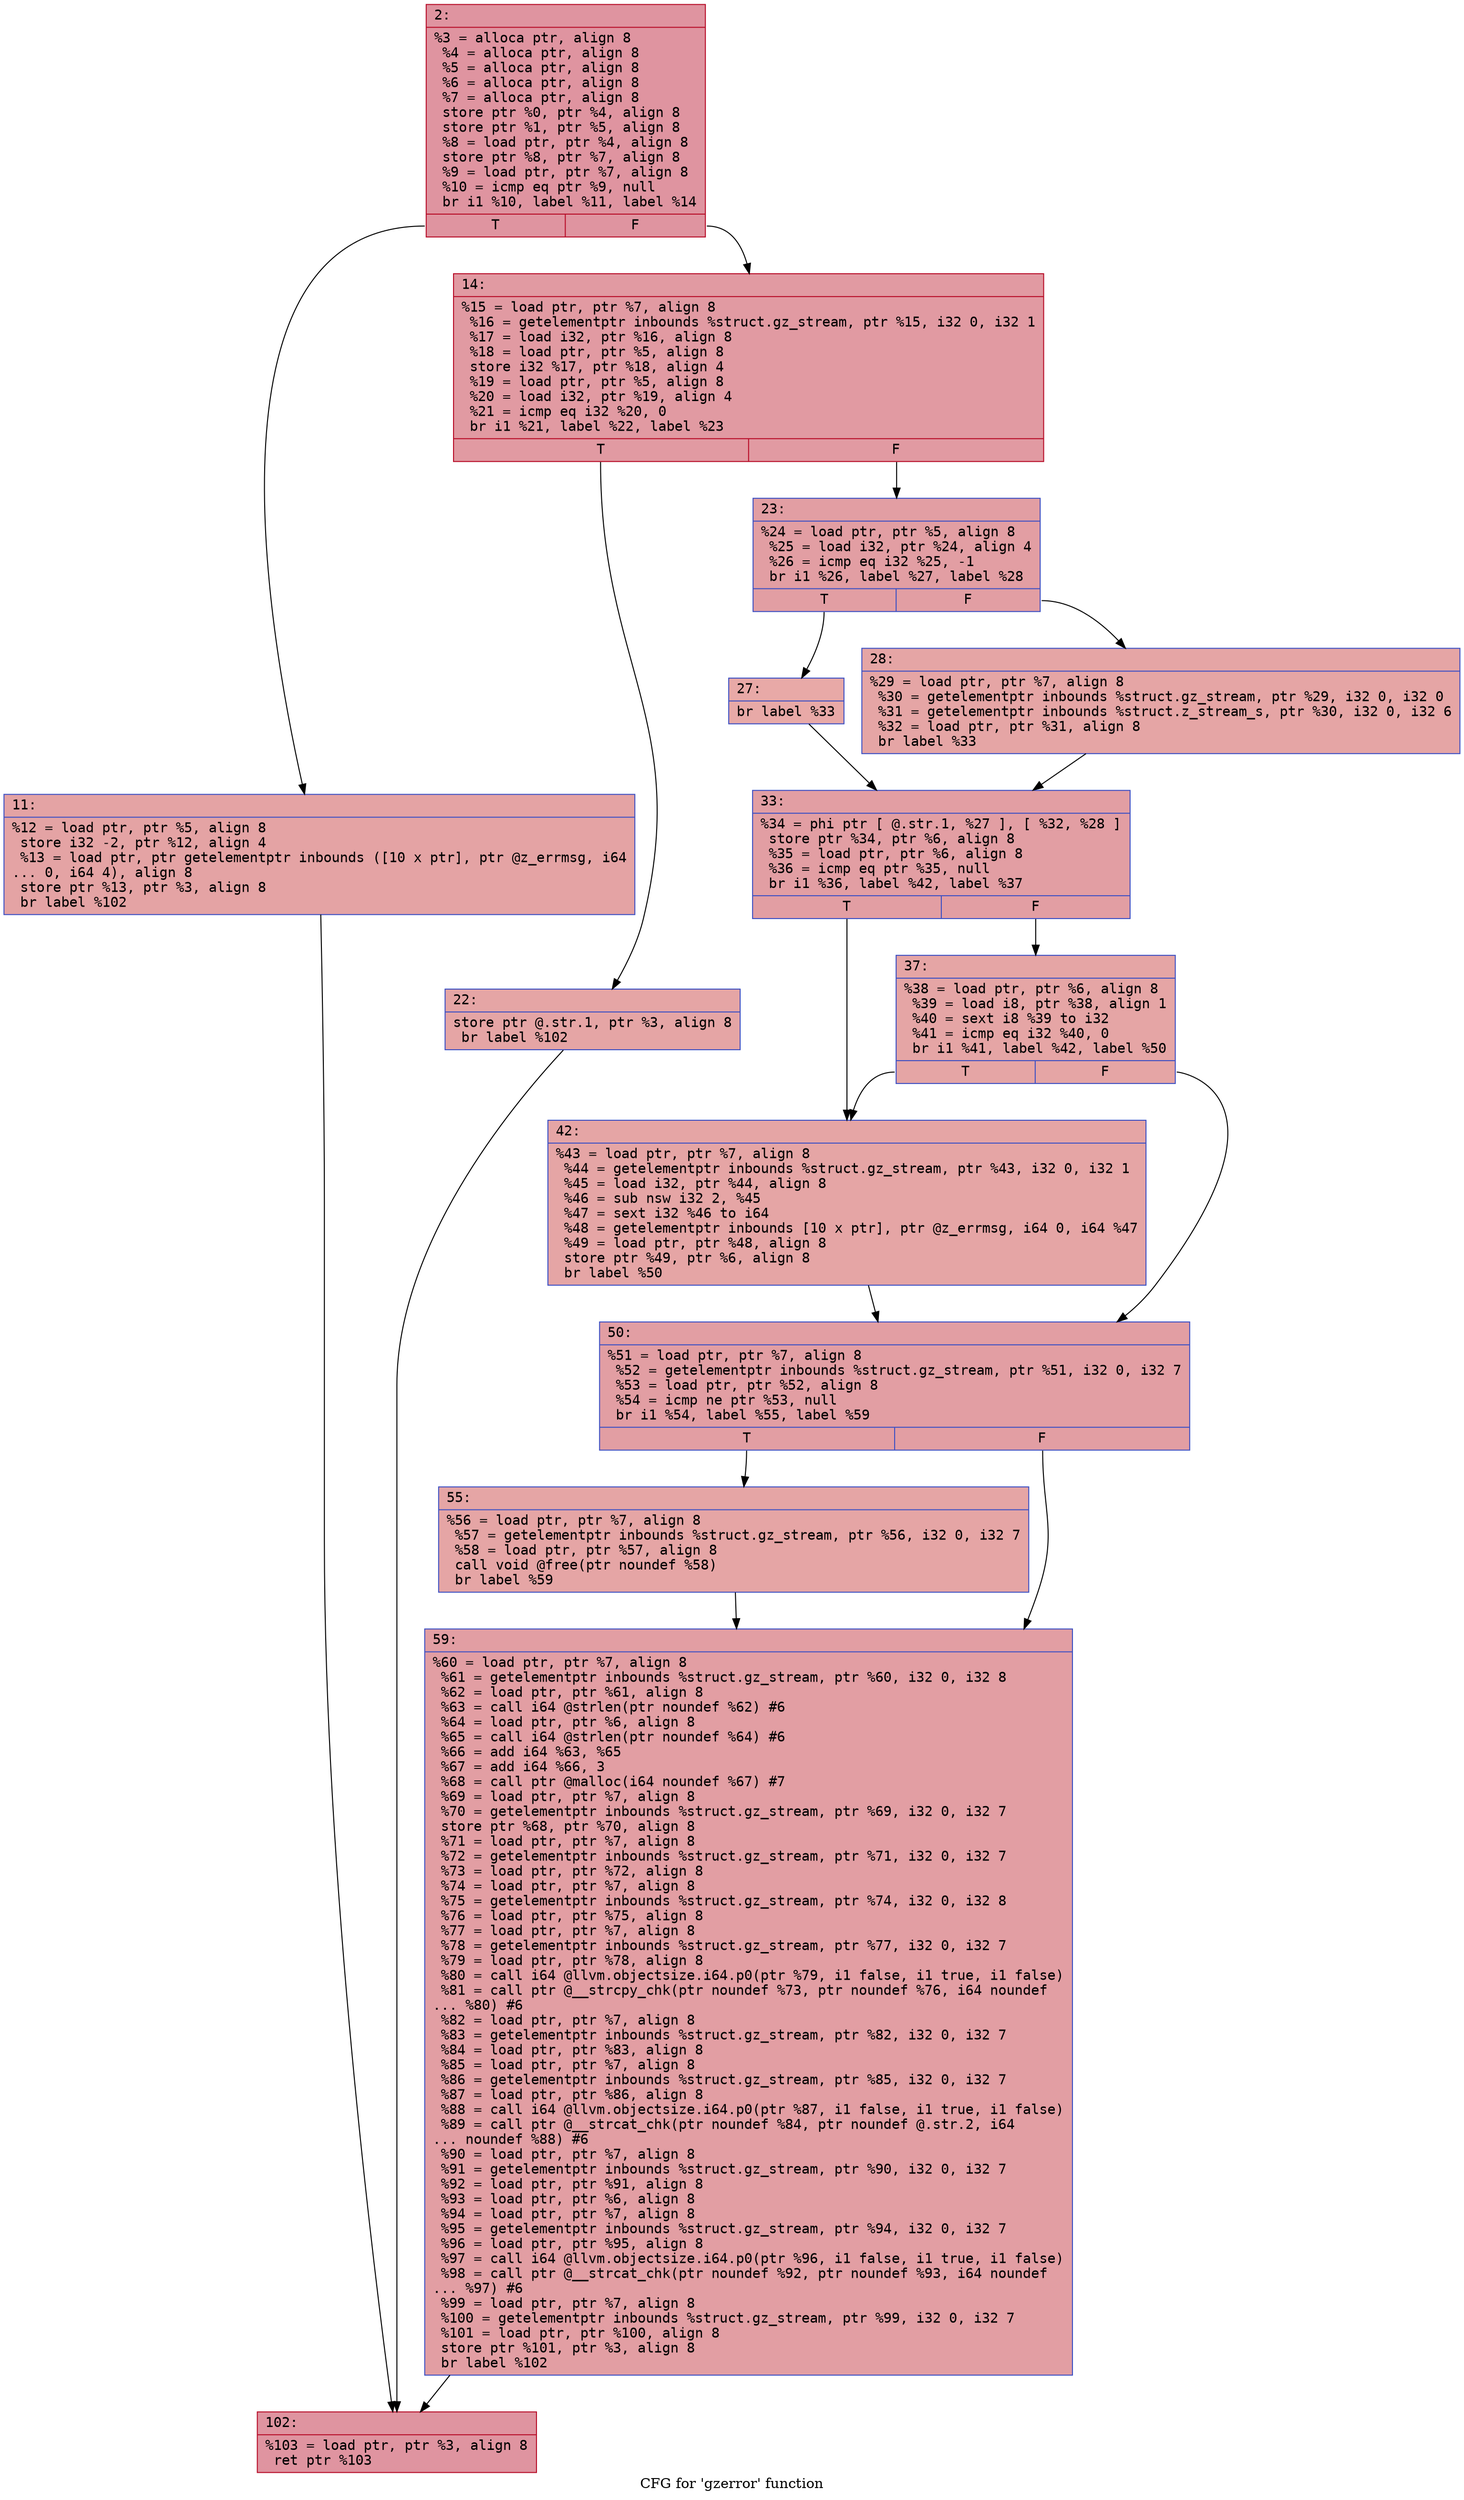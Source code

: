 digraph "CFG for 'gzerror' function" {
	label="CFG for 'gzerror' function";

	Node0x600001028cd0 [shape=record,color="#b70d28ff", style=filled, fillcolor="#b70d2870" fontname="Courier",label="{2:\l|  %3 = alloca ptr, align 8\l  %4 = alloca ptr, align 8\l  %5 = alloca ptr, align 8\l  %6 = alloca ptr, align 8\l  %7 = alloca ptr, align 8\l  store ptr %0, ptr %4, align 8\l  store ptr %1, ptr %5, align 8\l  %8 = load ptr, ptr %4, align 8\l  store ptr %8, ptr %7, align 8\l  %9 = load ptr, ptr %7, align 8\l  %10 = icmp eq ptr %9, null\l  br i1 %10, label %11, label %14\l|{<s0>T|<s1>F}}"];
	Node0x600001028cd0:s0 -> Node0x600001028d20[tooltip="2 -> 11\nProbability 37.50%" ];
	Node0x600001028cd0:s1 -> Node0x600001028d70[tooltip="2 -> 14\nProbability 62.50%" ];
	Node0x600001028d20 [shape=record,color="#3d50c3ff", style=filled, fillcolor="#c32e3170" fontname="Courier",label="{11:\l|  %12 = load ptr, ptr %5, align 8\l  store i32 -2, ptr %12, align 4\l  %13 = load ptr, ptr getelementptr inbounds ([10 x ptr], ptr @z_errmsg, i64\l... 0, i64 4), align 8\l  store ptr %13, ptr %3, align 8\l  br label %102\l}"];
	Node0x600001028d20 -> Node0x6000010290e0[tooltip="11 -> 102\nProbability 100.00%" ];
	Node0x600001028d70 [shape=record,color="#b70d28ff", style=filled, fillcolor="#bb1b2c70" fontname="Courier",label="{14:\l|  %15 = load ptr, ptr %7, align 8\l  %16 = getelementptr inbounds %struct.gz_stream, ptr %15, i32 0, i32 1\l  %17 = load i32, ptr %16, align 8\l  %18 = load ptr, ptr %5, align 8\l  store i32 %17, ptr %18, align 4\l  %19 = load ptr, ptr %5, align 8\l  %20 = load i32, ptr %19, align 4\l  %21 = icmp eq i32 %20, 0\l  br i1 %21, label %22, label %23\l|{<s0>T|<s1>F}}"];
	Node0x600001028d70:s0 -> Node0x600001028dc0[tooltip="14 -> 22\nProbability 37.50%" ];
	Node0x600001028d70:s1 -> Node0x600001028e10[tooltip="14 -> 23\nProbability 62.50%" ];
	Node0x600001028dc0 [shape=record,color="#3d50c3ff", style=filled, fillcolor="#c5333470" fontname="Courier",label="{22:\l|  store ptr @.str.1, ptr %3, align 8\l  br label %102\l}"];
	Node0x600001028dc0 -> Node0x6000010290e0[tooltip="22 -> 102\nProbability 100.00%" ];
	Node0x600001028e10 [shape=record,color="#3d50c3ff", style=filled, fillcolor="#be242e70" fontname="Courier",label="{23:\l|  %24 = load ptr, ptr %5, align 8\l  %25 = load i32, ptr %24, align 4\l  %26 = icmp eq i32 %25, -1\l  br i1 %26, label %27, label %28\l|{<s0>T|<s1>F}}"];
	Node0x600001028e10:s0 -> Node0x600001028e60[tooltip="23 -> 27\nProbability 37.50%" ];
	Node0x600001028e10:s1 -> Node0x600001028eb0[tooltip="23 -> 28\nProbability 62.50%" ];
	Node0x600001028e60 [shape=record,color="#3d50c3ff", style=filled, fillcolor="#ca3b3770" fontname="Courier",label="{27:\l|  br label %33\l}"];
	Node0x600001028e60 -> Node0x600001028f00[tooltip="27 -> 33\nProbability 100.00%" ];
	Node0x600001028eb0 [shape=record,color="#3d50c3ff", style=filled, fillcolor="#c5333470" fontname="Courier",label="{28:\l|  %29 = load ptr, ptr %7, align 8\l  %30 = getelementptr inbounds %struct.gz_stream, ptr %29, i32 0, i32 0\l  %31 = getelementptr inbounds %struct.z_stream_s, ptr %30, i32 0, i32 6\l  %32 = load ptr, ptr %31, align 8\l  br label %33\l}"];
	Node0x600001028eb0 -> Node0x600001028f00[tooltip="28 -> 33\nProbability 100.00%" ];
	Node0x600001028f00 [shape=record,color="#3d50c3ff", style=filled, fillcolor="#be242e70" fontname="Courier",label="{33:\l|  %34 = phi ptr [ @.str.1, %27 ], [ %32, %28 ]\l  store ptr %34, ptr %6, align 8\l  %35 = load ptr, ptr %6, align 8\l  %36 = icmp eq ptr %35, null\l  br i1 %36, label %42, label %37\l|{<s0>T|<s1>F}}"];
	Node0x600001028f00:s0 -> Node0x600001028fa0[tooltip="33 -> 42\nProbability 37.50%" ];
	Node0x600001028f00:s1 -> Node0x600001028f50[tooltip="33 -> 37\nProbability 62.50%" ];
	Node0x600001028f50 [shape=record,color="#3d50c3ff", style=filled, fillcolor="#c5333470" fontname="Courier",label="{37:\l|  %38 = load ptr, ptr %6, align 8\l  %39 = load i8, ptr %38, align 1\l  %40 = sext i8 %39 to i32\l  %41 = icmp eq i32 %40, 0\l  br i1 %41, label %42, label %50\l|{<s0>T|<s1>F}}"];
	Node0x600001028f50:s0 -> Node0x600001028fa0[tooltip="37 -> 42\nProbability 37.50%" ];
	Node0x600001028f50:s1 -> Node0x600001028ff0[tooltip="37 -> 50\nProbability 62.50%" ];
	Node0x600001028fa0 [shape=record,color="#3d50c3ff", style=filled, fillcolor="#c5333470" fontname="Courier",label="{42:\l|  %43 = load ptr, ptr %7, align 8\l  %44 = getelementptr inbounds %struct.gz_stream, ptr %43, i32 0, i32 1\l  %45 = load i32, ptr %44, align 8\l  %46 = sub nsw i32 2, %45\l  %47 = sext i32 %46 to i64\l  %48 = getelementptr inbounds [10 x ptr], ptr @z_errmsg, i64 0, i64 %47\l  %49 = load ptr, ptr %48, align 8\l  store ptr %49, ptr %6, align 8\l  br label %50\l}"];
	Node0x600001028fa0 -> Node0x600001028ff0[tooltip="42 -> 50\nProbability 100.00%" ];
	Node0x600001028ff0 [shape=record,color="#3d50c3ff", style=filled, fillcolor="#be242e70" fontname="Courier",label="{50:\l|  %51 = load ptr, ptr %7, align 8\l  %52 = getelementptr inbounds %struct.gz_stream, ptr %51, i32 0, i32 7\l  %53 = load ptr, ptr %52, align 8\l  %54 = icmp ne ptr %53, null\l  br i1 %54, label %55, label %59\l|{<s0>T|<s1>F}}"];
	Node0x600001028ff0:s0 -> Node0x600001029040[tooltip="50 -> 55\nProbability 62.50%" ];
	Node0x600001028ff0:s1 -> Node0x600001029090[tooltip="50 -> 59\nProbability 37.50%" ];
	Node0x600001029040 [shape=record,color="#3d50c3ff", style=filled, fillcolor="#c5333470" fontname="Courier",label="{55:\l|  %56 = load ptr, ptr %7, align 8\l  %57 = getelementptr inbounds %struct.gz_stream, ptr %56, i32 0, i32 7\l  %58 = load ptr, ptr %57, align 8\l  call void @free(ptr noundef %58)\l  br label %59\l}"];
	Node0x600001029040 -> Node0x600001029090[tooltip="55 -> 59\nProbability 100.00%" ];
	Node0x600001029090 [shape=record,color="#3d50c3ff", style=filled, fillcolor="#be242e70" fontname="Courier",label="{59:\l|  %60 = load ptr, ptr %7, align 8\l  %61 = getelementptr inbounds %struct.gz_stream, ptr %60, i32 0, i32 8\l  %62 = load ptr, ptr %61, align 8\l  %63 = call i64 @strlen(ptr noundef %62) #6\l  %64 = load ptr, ptr %6, align 8\l  %65 = call i64 @strlen(ptr noundef %64) #6\l  %66 = add i64 %63, %65\l  %67 = add i64 %66, 3\l  %68 = call ptr @malloc(i64 noundef %67) #7\l  %69 = load ptr, ptr %7, align 8\l  %70 = getelementptr inbounds %struct.gz_stream, ptr %69, i32 0, i32 7\l  store ptr %68, ptr %70, align 8\l  %71 = load ptr, ptr %7, align 8\l  %72 = getelementptr inbounds %struct.gz_stream, ptr %71, i32 0, i32 7\l  %73 = load ptr, ptr %72, align 8\l  %74 = load ptr, ptr %7, align 8\l  %75 = getelementptr inbounds %struct.gz_stream, ptr %74, i32 0, i32 8\l  %76 = load ptr, ptr %75, align 8\l  %77 = load ptr, ptr %7, align 8\l  %78 = getelementptr inbounds %struct.gz_stream, ptr %77, i32 0, i32 7\l  %79 = load ptr, ptr %78, align 8\l  %80 = call i64 @llvm.objectsize.i64.p0(ptr %79, i1 false, i1 true, i1 false)\l  %81 = call ptr @__strcpy_chk(ptr noundef %73, ptr noundef %76, i64 noundef\l... %80) #6\l  %82 = load ptr, ptr %7, align 8\l  %83 = getelementptr inbounds %struct.gz_stream, ptr %82, i32 0, i32 7\l  %84 = load ptr, ptr %83, align 8\l  %85 = load ptr, ptr %7, align 8\l  %86 = getelementptr inbounds %struct.gz_stream, ptr %85, i32 0, i32 7\l  %87 = load ptr, ptr %86, align 8\l  %88 = call i64 @llvm.objectsize.i64.p0(ptr %87, i1 false, i1 true, i1 false)\l  %89 = call ptr @__strcat_chk(ptr noundef %84, ptr noundef @.str.2, i64\l... noundef %88) #6\l  %90 = load ptr, ptr %7, align 8\l  %91 = getelementptr inbounds %struct.gz_stream, ptr %90, i32 0, i32 7\l  %92 = load ptr, ptr %91, align 8\l  %93 = load ptr, ptr %6, align 8\l  %94 = load ptr, ptr %7, align 8\l  %95 = getelementptr inbounds %struct.gz_stream, ptr %94, i32 0, i32 7\l  %96 = load ptr, ptr %95, align 8\l  %97 = call i64 @llvm.objectsize.i64.p0(ptr %96, i1 false, i1 true, i1 false)\l  %98 = call ptr @__strcat_chk(ptr noundef %92, ptr noundef %93, i64 noundef\l... %97) #6\l  %99 = load ptr, ptr %7, align 8\l  %100 = getelementptr inbounds %struct.gz_stream, ptr %99, i32 0, i32 7\l  %101 = load ptr, ptr %100, align 8\l  store ptr %101, ptr %3, align 8\l  br label %102\l}"];
	Node0x600001029090 -> Node0x6000010290e0[tooltip="59 -> 102\nProbability 100.00%" ];
	Node0x6000010290e0 [shape=record,color="#b70d28ff", style=filled, fillcolor="#b70d2870" fontname="Courier",label="{102:\l|  %103 = load ptr, ptr %3, align 8\l  ret ptr %103\l}"];
}
